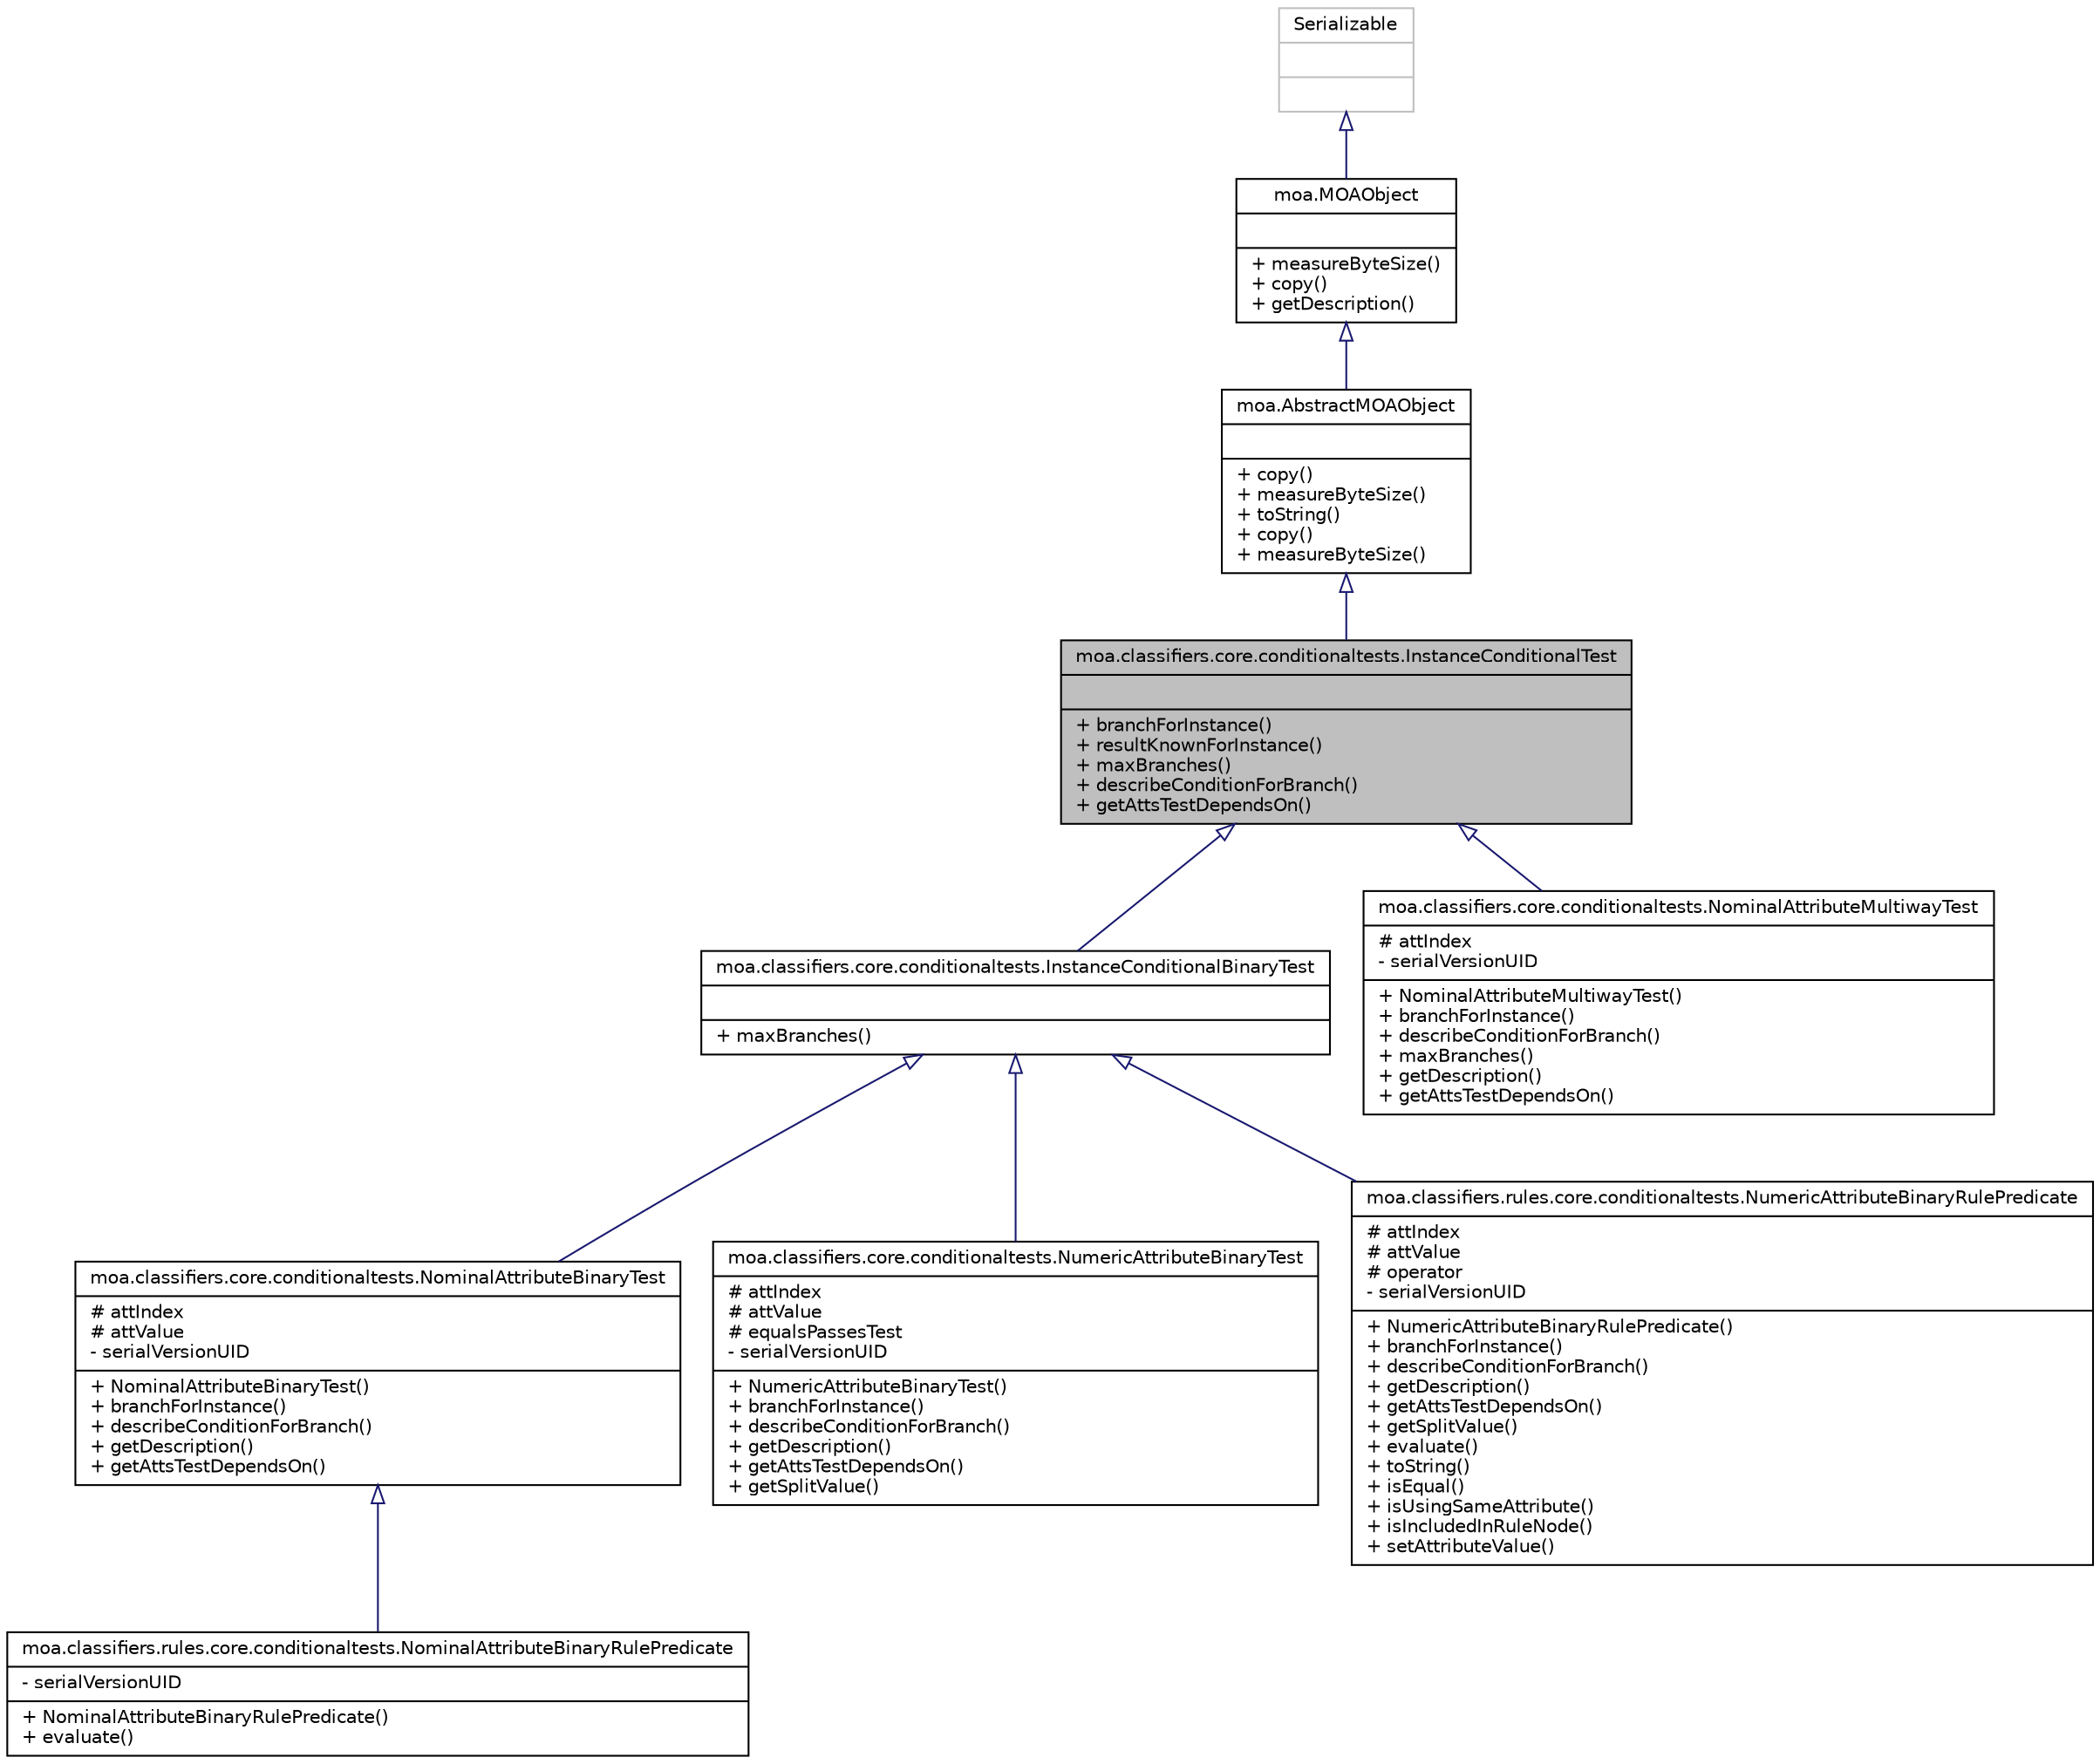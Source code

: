 digraph G
{
  edge [fontname="Helvetica",fontsize="10",labelfontname="Helvetica",labelfontsize="10"];
  node [fontname="Helvetica",fontsize="10",shape=record];
  Node1 [label="{moa.classifiers.core.conditionaltests.InstanceConditionalTest\n||+ branchForInstance()\l+ resultKnownForInstance()\l+ maxBranches()\l+ describeConditionForBranch()\l+ getAttsTestDependsOn()\l}",height=0.2,width=0.4,color="black", fillcolor="grey75", style="filled" fontcolor="black"];
  Node2 -> Node1 [dir=back,color="midnightblue",fontsize="10",style="solid",arrowtail="empty",fontname="Helvetica"];
  Node2 [label="{moa.AbstractMOAObject\n||+ copy()\l+ measureByteSize()\l+ toString()\l+ copy()\l+ measureByteSize()\l}",height=0.2,width=0.4,color="black", fillcolor="white", style="filled",URL="$classmoa_1_1AbstractMOAObject.html",tooltip="Abstract MOA Object."];
  Node3 -> Node2 [dir=back,color="midnightblue",fontsize="10",style="solid",arrowtail="empty",fontname="Helvetica"];
  Node3 [label="{moa.MOAObject\n||+ measureByteSize()\l+ copy()\l+ getDescription()\l}",height=0.2,width=0.4,color="black", fillcolor="white", style="filled",URL="$interfacemoa_1_1MOAObject.html",tooltip="Interface implemented by classes in MOA, so that all are serializable, can produce..."];
  Node4 -> Node3 [dir=back,color="midnightblue",fontsize="10",style="solid",arrowtail="empty",fontname="Helvetica"];
  Node4 [label="{Serializable\n||}",height=0.2,width=0.4,color="grey75", fillcolor="white", style="filled"];
  Node1 -> Node5 [dir=back,color="midnightblue",fontsize="10",style="solid",arrowtail="empty",fontname="Helvetica"];
  Node5 [label="{moa.classifiers.core.conditionaltests.InstanceConditionalBinaryTest\n||+ maxBranches()\l}",height=0.2,width=0.4,color="black", fillcolor="white", style="filled",URL="$classmoa_1_1classifiers_1_1core_1_1conditionaltests_1_1InstanceConditionalBinaryTest.html",tooltip="Abstract binary conditional test for instances to use to split nodes in Hoeffding..."];
  Node5 -> Node6 [dir=back,color="midnightblue",fontsize="10",style="solid",arrowtail="empty",fontname="Helvetica"];
  Node6 [label="{moa.classifiers.core.conditionaltests.NominalAttributeBinaryTest\n|# attIndex\l# attValue\l- serialVersionUID\l|+ NominalAttributeBinaryTest()\l+ branchForInstance()\l+ describeConditionForBranch()\l+ getDescription()\l+ getAttsTestDependsOn()\l}",height=0.2,width=0.4,color="black", fillcolor="white", style="filled",URL="$classmoa_1_1classifiers_1_1core_1_1conditionaltests_1_1NominalAttributeBinaryTest.html",tooltip="Nominal binary conditional test for instances to use to split nodes in Hoeffding..."];
  Node6 -> Node7 [dir=back,color="midnightblue",fontsize="10",style="solid",arrowtail="empty",fontname="Helvetica"];
  Node7 [label="{moa.classifiers.rules.core.conditionaltests.NominalAttributeBinaryRulePredicate\n|- serialVersionUID\l|+ NominalAttributeBinaryRulePredicate()\l+ evaluate()\l}",height=0.2,width=0.4,color="black", fillcolor="white", style="filled",URL="$classmoa_1_1classifiers_1_1rules_1_1core_1_1conditionaltests_1_1NominalAttributeBinaryRulePredicate.html",tooltip="Nominal binary conditional test for instances to use to split nodes in rules."];
  Node5 -> Node8 [dir=back,color="midnightblue",fontsize="10",style="solid",arrowtail="empty",fontname="Helvetica"];
  Node8 [label="{moa.classifiers.core.conditionaltests.NumericAttributeBinaryTest\n|# attIndex\l# attValue\l# equalsPassesTest\l- serialVersionUID\l|+ NumericAttributeBinaryTest()\l+ branchForInstance()\l+ describeConditionForBranch()\l+ getDescription()\l+ getAttsTestDependsOn()\l+ getSplitValue()\l}",height=0.2,width=0.4,color="black", fillcolor="white", style="filled",URL="$classmoa_1_1classifiers_1_1core_1_1conditionaltests_1_1NumericAttributeBinaryTest.html",tooltip="Numeric binary conditional test for instances to use to split nodes in Hoeffding..."];
  Node5 -> Node9 [dir=back,color="midnightblue",fontsize="10",style="solid",arrowtail="empty",fontname="Helvetica"];
  Node9 [label="{moa.classifiers.rules.core.conditionaltests.NumericAttributeBinaryRulePredicate\n|# attIndex\l# attValue\l# operator\l- serialVersionUID\l|+ NumericAttributeBinaryRulePredicate()\l+ branchForInstance()\l+ describeConditionForBranch()\l+ getDescription()\l+ getAttsTestDependsOn()\l+ getSplitValue()\l+ evaluate()\l+ toString()\l+ isEqual()\l+ isUsingSameAttribute()\l+ isIncludedInRuleNode()\l+ setAttributeValue()\l}",height=0.2,width=0.4,color="black", fillcolor="white", style="filled",URL="$classmoa_1_1classifiers_1_1rules_1_1core_1_1conditionaltests_1_1NumericAttributeBinaryRulePredicate.html",tooltip="Numeric binary conditional test for instances to use to split nodes in AMRules."];
  Node1 -> Node10 [dir=back,color="midnightblue",fontsize="10",style="solid",arrowtail="empty",fontname="Helvetica"];
  Node10 [label="{moa.classifiers.core.conditionaltests.NominalAttributeMultiwayTest\n|# attIndex\l- serialVersionUID\l|+ NominalAttributeMultiwayTest()\l+ branchForInstance()\l+ describeConditionForBranch()\l+ maxBranches()\l+ getDescription()\l+ getAttsTestDependsOn()\l}",height=0.2,width=0.4,color="black", fillcolor="white", style="filled",URL="$classmoa_1_1classifiers_1_1core_1_1conditionaltests_1_1NominalAttributeMultiwayTest.html",tooltip="Nominal multi way conditional test for instances to use to split nodes in Hoeffding..."];
}
